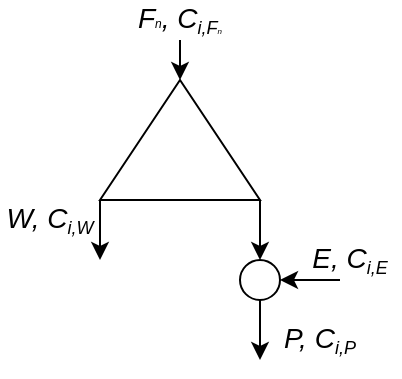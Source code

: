 <mxfile>
    <diagram id="voXNYClXei8BqZe0r_Rz" name="Page-1">
        <mxGraphModel dx="343" dy="230" grid="1" gridSize="10" guides="1" tooltips="1" connect="1" arrows="1" fold="1" page="1" pageScale="1" pageWidth="827" pageHeight="1169" math="0" shadow="0">
            <root>
                <mxCell id="0"/>
                <mxCell id="1" parent="0"/>
                <mxCell id="56" value="" style="endArrow=classic;html=1;" parent="1" edge="1">
                    <mxGeometry width="50" height="50" relative="1" as="geometry">
                        <mxPoint x="600" y="80" as="sourcePoint"/>
                        <mxPoint x="600" y="100" as="targetPoint"/>
                    </mxGeometry>
                </mxCell>
                <mxCell id="57" value="" style="endArrow=classic;html=1;" parent="1" edge="1">
                    <mxGeometry width="50" height="50" relative="1" as="geometry">
                        <mxPoint x="560" y="160.0" as="sourcePoint"/>
                        <mxPoint x="560" y="190" as="targetPoint"/>
                    </mxGeometry>
                </mxCell>
                <mxCell id="58" value="" style="triangle;whiteSpace=wrap;html=1;rotation=-90;" parent="1" vertex="1">
                    <mxGeometry x="570" y="90" width="60" height="80" as="geometry"/>
                </mxCell>
                <mxCell id="59" value="" style="endArrow=classic;html=1;entryX=0;entryY=1;entryDx=0;entryDy=0;" parent="1" edge="1">
                    <mxGeometry width="50" height="50" relative="1" as="geometry">
                        <mxPoint x="640" y="160.0" as="sourcePoint"/>
                        <mxPoint x="640" y="190" as="targetPoint"/>
                    </mxGeometry>
                </mxCell>
                <mxCell id="62" value="" style="ellipse;whiteSpace=wrap;html=1;aspect=fixed;" parent="1" vertex="1">
                    <mxGeometry x="630" y="190" width="20" height="20" as="geometry"/>
                </mxCell>
                <mxCell id="63" value="" style="endArrow=classic;html=1;entryX=1;entryY=0.5;entryDx=0;entryDy=0;" parent="1" target="62" edge="1">
                    <mxGeometry width="50" height="50" relative="1" as="geometry">
                        <mxPoint x="680" y="200" as="sourcePoint"/>
                        <mxPoint x="640" y="380" as="targetPoint"/>
                    </mxGeometry>
                </mxCell>
                <mxCell id="65" value="" style="endArrow=classic;html=1;entryX=0;entryY=1;entryDx=0;entryDy=0;" parent="1" edge="1">
                    <mxGeometry width="50" height="50" relative="1" as="geometry">
                        <mxPoint x="640" y="210" as="sourcePoint"/>
                        <mxPoint x="640" y="240" as="targetPoint"/>
                    </mxGeometry>
                </mxCell>
                <mxCell id="67" value="&lt;i&gt;&lt;span style=&quot;font-size: 14px&quot;&gt;F&lt;/span&gt;&lt;font style=&quot;font-size: 6px&quot;&gt;n&lt;/font&gt;&lt;span style=&quot;font-size: 14px&quot;&gt;, C&lt;/span&gt;&lt;sub&gt;&lt;font style=&quot;font-size: 9px&quot;&gt;i,F&lt;/font&gt;&lt;font size=&quot;1&quot;&gt;&lt;span style=&quot;font-size: 4px&quot;&gt;n&lt;/span&gt;&lt;/font&gt;&lt;/sub&gt;&lt;/i&gt;" style="text;html=1;strokeColor=none;fillColor=none;align=center;verticalAlign=middle;whiteSpace=wrap;rounded=0;" vertex="1" parent="1">
                    <mxGeometry x="575" y="60" width="50" height="20" as="geometry"/>
                </mxCell>
                <mxCell id="68" value="&lt;font&gt;&lt;i&gt;&lt;span style=&quot;font-size: 14px&quot;&gt;E, C&lt;/span&gt;&lt;sub&gt;&lt;font style=&quot;font-size: 9px&quot;&gt;i,E&lt;/font&gt;&lt;/sub&gt;&lt;/i&gt;&lt;/font&gt;" style="text;html=1;strokeColor=none;fillColor=none;align=center;verticalAlign=middle;whiteSpace=wrap;rounded=0;" vertex="1" parent="1">
                    <mxGeometry x="660" y="180" width="50" height="20" as="geometry"/>
                </mxCell>
                <mxCell id="69" value="&lt;font&gt;&lt;i&gt;&lt;span style=&quot;font-size: 14px&quot;&gt;P, C&lt;/span&gt;&lt;sub&gt;&lt;font style=&quot;font-size: 9px&quot;&gt;i,P&lt;/font&gt;&lt;/sub&gt;&lt;/i&gt;&lt;/font&gt;" style="text;html=1;strokeColor=none;fillColor=none;align=center;verticalAlign=middle;whiteSpace=wrap;rounded=0;" vertex="1" parent="1">
                    <mxGeometry x="640" y="220" width="60" height="20" as="geometry"/>
                </mxCell>
                <mxCell id="70" value="&lt;font&gt;&lt;i&gt;&lt;span style=&quot;font-size: 14px&quot;&gt;W, C&lt;/span&gt;&lt;sub&gt;&lt;font style=&quot;font-size: 9px&quot;&gt;i,W&lt;/font&gt;&lt;/sub&gt;&lt;/i&gt;&lt;/font&gt;" style="text;html=1;strokeColor=none;fillColor=none;align=center;verticalAlign=middle;whiteSpace=wrap;rounded=0;" vertex="1" parent="1">
                    <mxGeometry x="510" y="160" width="50" height="20" as="geometry"/>
                </mxCell>
            </root>
        </mxGraphModel>
    </diagram>
</mxfile>